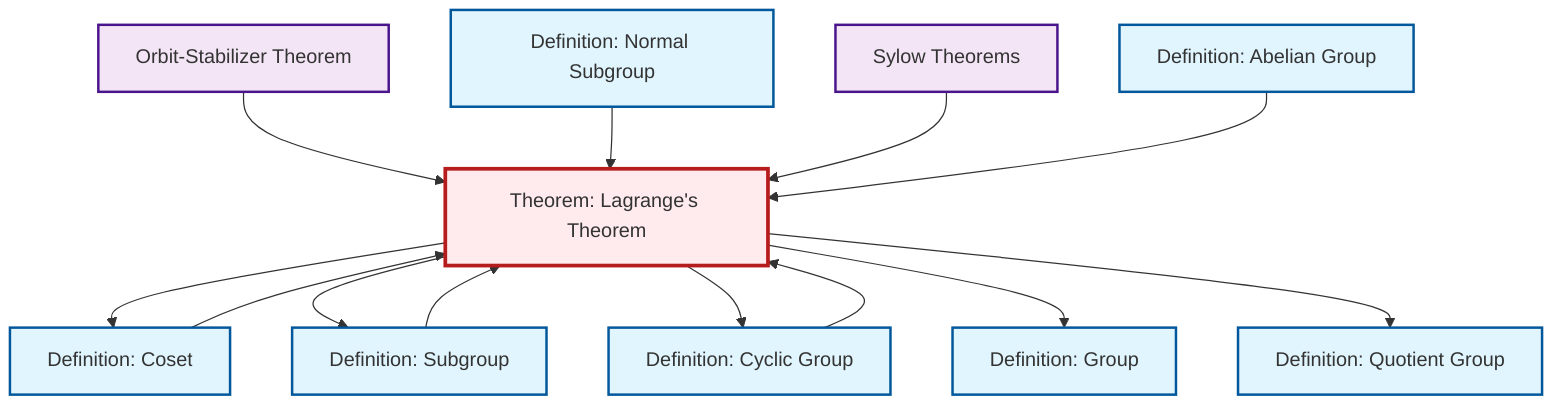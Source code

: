 graph TD
    classDef definition fill:#e1f5fe,stroke:#01579b,stroke-width:2px
    classDef theorem fill:#f3e5f5,stroke:#4a148c,stroke-width:2px
    classDef axiom fill:#fff3e0,stroke:#e65100,stroke-width:2px
    classDef example fill:#e8f5e9,stroke:#1b5e20,stroke-width:2px
    classDef current fill:#ffebee,stroke:#b71c1c,stroke-width:3px
    def-abelian-group["Definition: Abelian Group"]:::definition
    def-cyclic-group["Definition: Cyclic Group"]:::definition
    def-quotient-group["Definition: Quotient Group"]:::definition
    thm-sylow["Sylow Theorems"]:::theorem
    def-group["Definition: Group"]:::definition
    thm-orbit-stabilizer["Orbit-Stabilizer Theorem"]:::theorem
    def-normal-subgroup["Definition: Normal Subgroup"]:::definition
    def-subgroup["Definition: Subgroup"]:::definition
    thm-lagrange["Theorem: Lagrange's Theorem"]:::theorem
    def-coset["Definition: Coset"]:::definition
    thm-orbit-stabilizer --> thm-lagrange
    thm-lagrange --> def-coset
    thm-lagrange --> def-subgroup
    def-cyclic-group --> thm-lagrange
    thm-lagrange --> def-cyclic-group
    thm-lagrange --> def-group
    thm-lagrange --> def-quotient-group
    def-coset --> thm-lagrange
    def-normal-subgroup --> thm-lagrange
    thm-sylow --> thm-lagrange
    def-abelian-group --> thm-lagrange
    def-subgroup --> thm-lagrange
    class thm-lagrange current